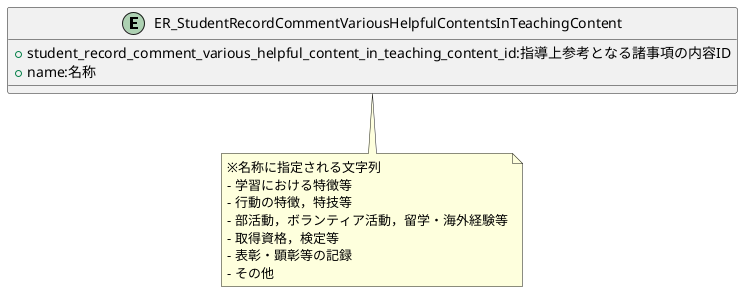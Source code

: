 @startuml

entity "ER_StudentRecordCommentVariousHelpfulContentsInTeachingContent"{
    + student_record_comment_various_helpful_content_in_teaching_content_id:指導上参考となる諸事項の内容ID
    + name:名称
}

note bottom
※名称に指定される文字列
- 学習における特徴等
- 行動の特徴，特技等
- 部活動，ボランティア活動，留学・海外経験等
- 取得資格，検定等
- 表彰・顕彰等の記録
- その他
end note

@enduml